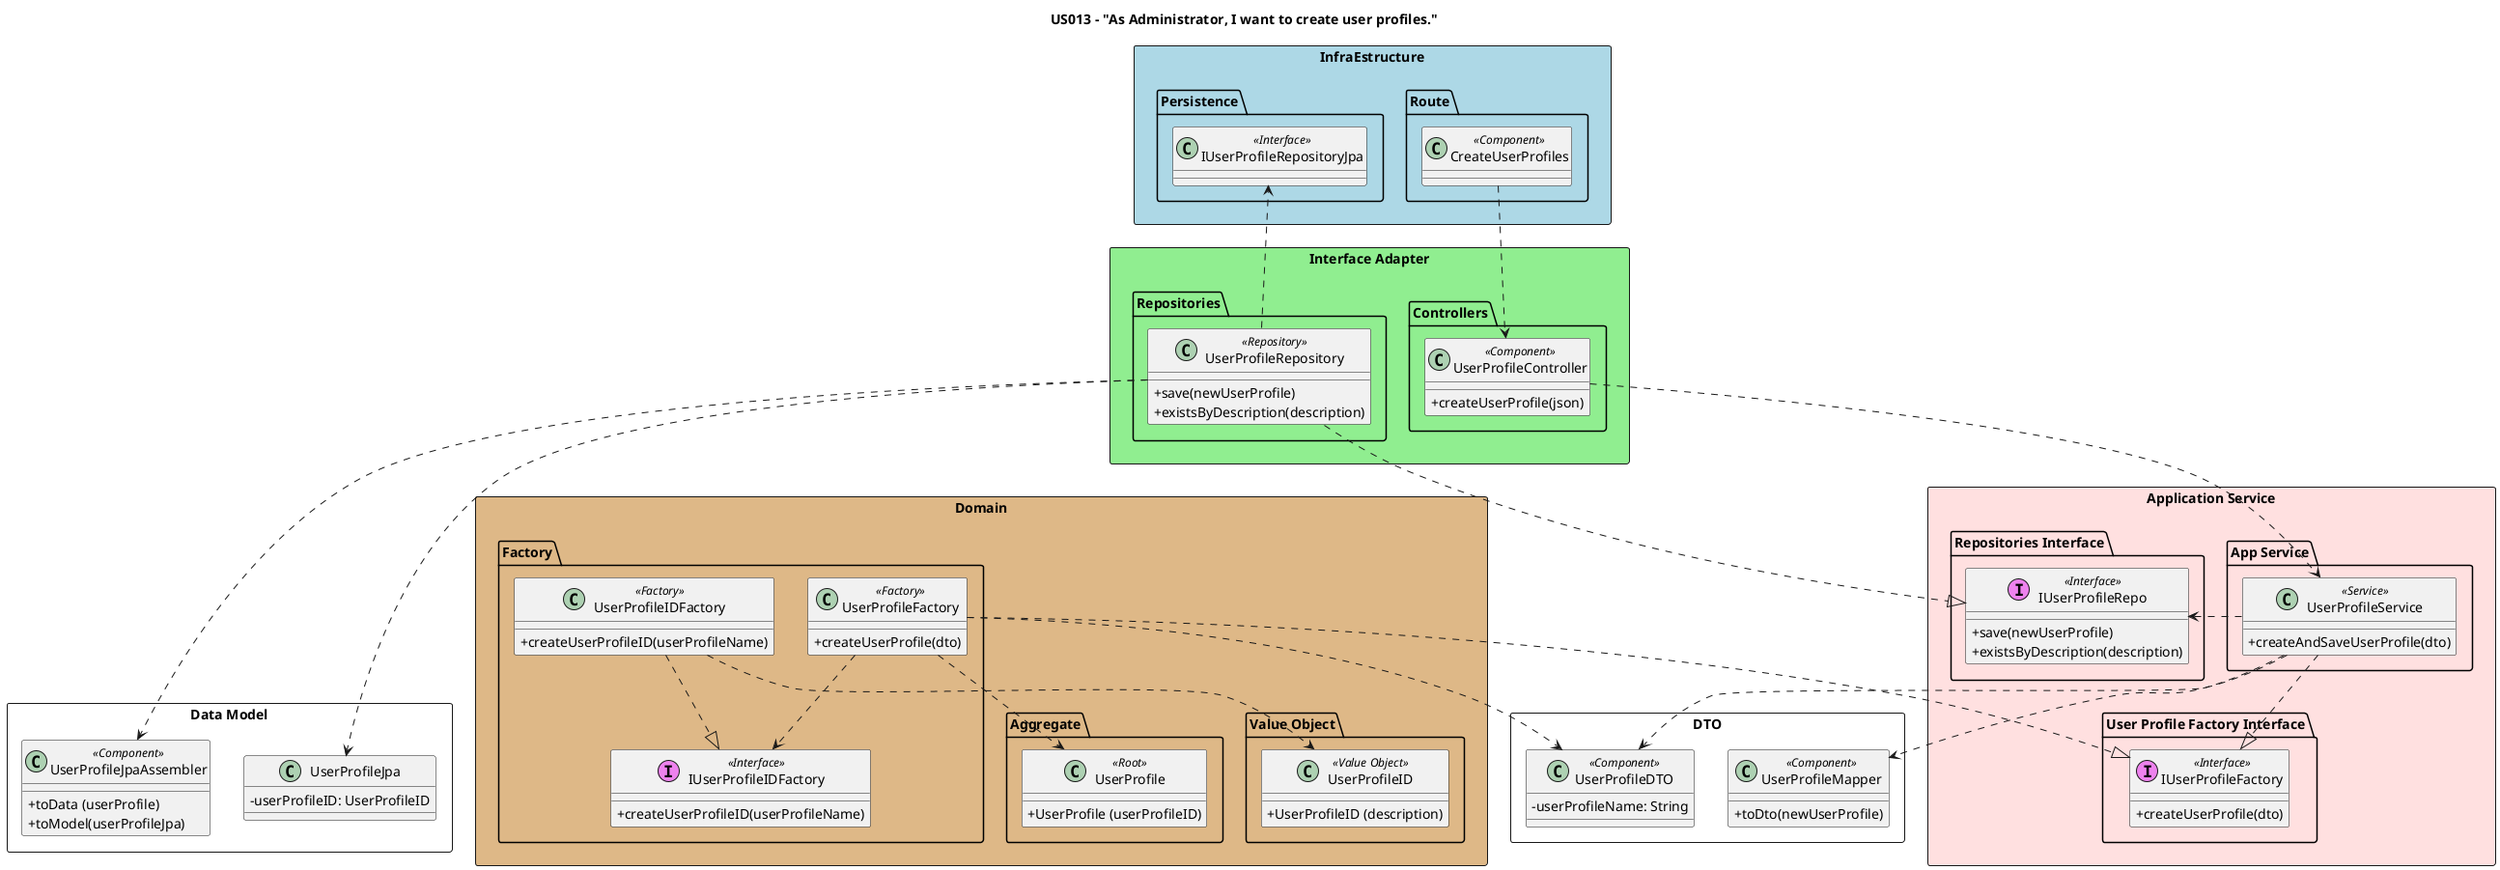 @startuml

skinparam classAttributeIconSize 0

title US013 - "As Administrator, I want to create user profiles."

package "InfraEstructure" <<Rectangle>> #lightblue {
package "Route"{
    class "CreateUserProfiles" as route <<Component>>
    }

    package "Persistence" {
    class "IUserProfileRepositoryJpa" as jpa <<Interface>>
    }
}

package "Interface Adapter" <<Rectangle>> #lightgreen{
package "Controllers" <<Folder>>{
    class "UserProfileController" as ctrl <<Component>>{
    +createUserProfile(json)
    }
    }
    package "Repositories" <<Folder>>{
    class "UserProfileRepository" as uRepo <<Repository>>{
    +save(newUserProfile)
    +existsByDescription(description)
    }
}
}

package "DTO" <<Rectangle>>{
    class "UserProfileDTO" as dto <<Component>> {
    -userProfileName: String
    }

    class "UserProfileMapper" as mapper <<Component>> {
    +toDto(newUserProfile)
    }
}

package "Application Service"<<Rectangle>> #implementation {
    package "App Service" {
        class "UserProfileService" as service <<Service>>{
        +createAndSaveUserProfile(dto)
        }
    }
    package "Repositories Interface" {
        class "IUserProfileRepo" as iUserProfileRepo <<(I, Violet) Interface>> {
            +save(newUserProfile)
            +existsByDescription(description)
        }
    }
    package "User Profile Factory Interface" {
    class "IUserProfileFactory" as iUserProfileFactory <<(I, Violet) Interface>> {
            +createUserProfile(dto)
            }
    }
}

package "Domain" <<Rectangle>>#burlywood  {
    package "Factory" {
        class "UserProfileFactory" as userProfileFactory <<Factory>> {
        +createUserProfile(dto)
        }

        class "UserProfileIDFactory" as userProfileIDFactory <<Factory>> {
        +createUserProfileID(userProfileName)
        }
        class "IUserProfileIDFactory" as iUserProfileIDFactory <<(I, Violet) Interface>> {
        +createUserProfileID(userProfileName)
        }
    }

    package "Aggregate" {
        class "UserProfile" as userProfile <<Root>>{
            +UserProfile (userProfileID)
        }
    }
    package "Value Object"  {
        class "UserProfileID" as userProfileID <<Value Object>>{
        +UserProfileID (description)
        }
    }
}

    package "Data Model" <<Rectangle>>{
        class "UserProfileJpaAssembler" as assemblerjpa <<Component>> {
        +toData (userProfile)
        +toModel(userProfileJpa)
        }

        class "UserProfileJpa" as UPjpa {
        -userProfileID: UserProfileID
        }

route ..> ctrl
ctrl ..> service
uRepo ..|> iUserProfileRepo
service .left.> iUserProfileRepo
service ..|> iUserProfileFactory
service .down.> dto
service .down.> mapper
userProfileFactory ..|> iUserProfileFactory
userProfileIDFactory ..|> iUserProfileIDFactory
userProfileFactory ..> iUserProfileIDFactory
userProfileFactory ..> userProfile
userProfileFactory .down.> dto
userProfileIDFactory ..> userProfileID
uRepo ..> jpa
uRepo ...> assemblerjpa
uRepo ...> UPjpa





@enduml